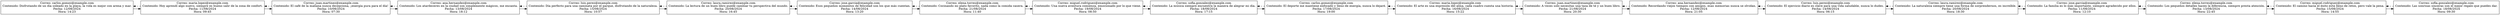 digraph G {
node [shape=record];
rankdir=LR;
node0 [label="{Correo: carlos.gomez@example.com\nContenido: Disfrutando de un día soleado en la playa, la vida es mejor con arena y mar.\nFecha: 12/08/2024\nHora: 14:23}"];
node1 [label="{Correo: maria.lopez@example.com\nContenido: Hoy aprendí algo nuevo, siempre es bueno salir de la zona de confort.\nFecha: 11/08/2024\nHora: 09:45}"];
node2 [label="{Correo: juan.martinez@example.com\nContenido: El café de la mañana nunca decepciona, ¡energía pura para el día!\nFecha: 10/08/2024\nHora: 07:30}"];
node3 [label="{Correo: ana.hernandez@example.com\nContenido: Los atardeceres en la ciudad son simplemente mágicos, me encanta.\nFecha: 13/08/2024\nHora: 18:12}"];
node4 [label="{Correo: luis.perez@example.com\nContenido: Día perfecto para una caminata por el parque, disfrutando de la naturaleza.\nFecha: 15/08/2024\nHora: 10:57}"];
node5 [label="{Correo: laura.ramirez@example.com\nContenido: La lectura de un buen libro puede cambiar tu perspectiva del mundo.\nFecha: 20/08/2024\nHora: 16:45}"];
node6 [label="{Correo: jose.garcia@example.com\nContenido: Esos pequeños momentos de felicidad son los que más cuentan.\nFecha: 14/08/2024\nHora: 13:20}"];
node7 [label="{Correo: elena.torres@example.com\nContenido: Cocinando mi plato favorito, nada como la comida casera.\nFecha: 21/08/2024\nHora: 11:40}"];
node8 [label="{Correo: miguel.rodriguez@example.com\nContenido: Una nueva aventura comienza, emocionado por lo que viene.\nFecha: 19/08/2024\nHora: 08:50}"];
node9 [label="{Correo: sofia.gonzalez@example.com\nContenido: La música siempre encuentra la manera de alegrar mi día.\nFecha: 18/08/2024\nHora: 17:15}"];
node10 [label="{Correo: carlos.gomez@example.com\nContenido: El deporte me mantiene enfocado y lleno de energía, nunca lo dejaré.\nFecha: 17/08/2024\nHora: 19:00}"];
node11 [label="{Correo: maria.lopez@example.com\nContenido: El arte es una expresión del alma, cada cuadro cuenta una historia.\nFecha: 16/08/2024\nHora: 15:22}"];
node12 [label="{Correo: juan.martinez@example.com\nContenido: A veces solo necesitas una taza de té y un buen libro.\nFecha: 21/08/2024\nHora: 20:30}"];
node13 [label="{Correo: ana.hernandez@example.com\nContenido: Recordando viejos tiempos con amigos, esas memorias nunca se olvidan.\nFecha: 12/08/2024\nHora: 21:05}"];
node14 [label="{Correo: luis.perez@example.com\nContenido: El ejercicio diario es clave para una vida saludable, nunca lo dudes.\nFecha: 14/08/2024\nHora: 06:15}"];
node15 [label="{Correo: laura.ramirez@example.com\nContenido: La naturaleza siempre tiene una forma de sorprendernos, es increíble.\nFecha: 20/08/2024\nHora: 18:30}"];
node16 [label="{Correo: jose.garcia@example.com\nContenido: La familia es lo más importante, siempre agradecido por ellos.\nFecha: 11/08/2024\nHora: 12:10}"];
node17 [label="{Correo: elena.torres@example.com\nContenido: Los pequeños detalles hacen la diferencia, siempre presta atención.\nFecha: 13/08/2024\nHora: 22:45}"];
node18 [label="{Correo: miguel.rodriguez@example.com\nContenido: El camino hacia el éxito está lleno de retos, pero vale la pena.\nFecha: 15/08/2024\nHora: 14:55}"];
node19 [label="{Correo: sofia.gonzalez@example.com\nContenido: Las sonrisas sinceras son el mejor regalo que puedes dar.\nFecha: 18/08/2024\nHora: 09:30}"];
node0 -> node1;
node1 -> node2;
node1 -> node0 [style=dashed];
node2 -> node3;
node2 -> node1 [style=dashed];
node3 -> node4;
node3 -> node2 [style=dashed];
node4 -> node5;
node4 -> node3 [style=dashed];
node5 -> node6;
node5 -> node4 [style=dashed];
node6 -> node7;
node6 -> node5 [style=dashed];
node7 -> node8;
node7 -> node6 [style=dashed];
node8 -> node9;
node8 -> node7 [style=dashed];
node9 -> node10;
node9 -> node8 [style=dashed];
node10 -> node11;
node10 -> node9 [style=dashed];
node11 -> node12;
node11 -> node10 [style=dashed];
node12 -> node13;
node12 -> node11 [style=dashed];
node13 -> node14;
node13 -> node12 [style=dashed];
node14 -> node15;
node14 -> node13 [style=dashed];
node15 -> node16;
node15 -> node14 [style=dashed];
node16 -> node17;
node16 -> node15 [style=dashed];
node17 -> node18;
node17 -> node16 [style=dashed];
node18 -> node19;
node18 -> node17 [style=dashed];
node19 -> node18 [style=dashed];
}
